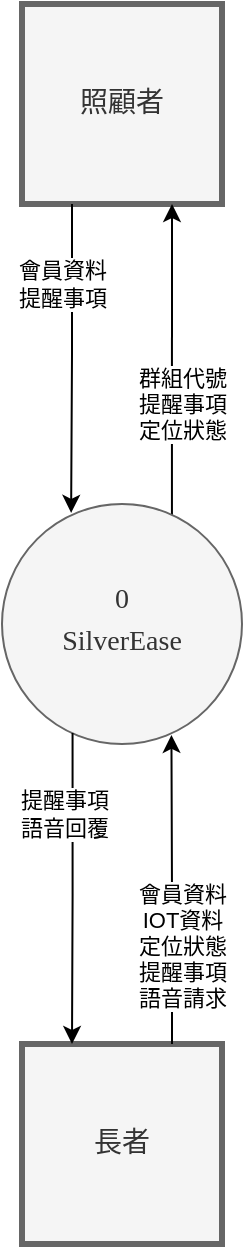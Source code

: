 <mxfile version="24.3.1" type="github" pages="2">
  <diagram name="第 1 页" id="uWhcbxX0WI0a9IPNEBtu">
    <mxGraphModel dx="770" dy="441" grid="1" gridSize="10" guides="1" tooltips="1" connect="1" arrows="1" fold="1" page="1" pageScale="1" pageWidth="827" pageHeight="1169" math="0" shadow="0">
      <root>
        <mxCell id="0" />
        <mxCell id="1" parent="0" />
        <mxCell id="uvgSblhkvpiHy0rgyIWD-2" value="&lt;div style=&quot;padding-bottom: 0px;&quot;&gt;&lt;span style=&quot;font-size: 14px; font-family: &amp;quot;Noto Sans TC&amp;quot;; background-color: initial;&quot;&gt;照顧者&lt;/span&gt;&lt;/div&gt;" style="html=1;dashed=0;whiteSpace=wrap;strokeWidth=3;fillColor=#f5f5f5;fontColor=#333333;strokeColor=#666666;align=center;" vertex="1" parent="1">
          <mxGeometry x="390" y="190" width="100" height="100" as="geometry" />
        </mxCell>
        <mxCell id="uvgSblhkvpiHy0rgyIWD-7" style="edgeStyle=orthogonalEdgeStyle;rounded=0;orthogonalLoop=1;jettySize=auto;html=1;entryX=0.75;entryY=1;entryDx=0;entryDy=0;exitX=0.708;exitY=0.083;exitDx=0;exitDy=0;exitPerimeter=0;" edge="1" parent="1" source="uvgSblhkvpiHy0rgyIWD-6" target="uvgSblhkvpiHy0rgyIWD-2">
          <mxGeometry relative="1" as="geometry">
            <mxPoint x="459" y="410" as="sourcePoint" />
            <mxPoint x="466" y="290" as="targetPoint" />
            <Array as="points" />
          </mxGeometry>
        </mxCell>
        <mxCell id="uvgSblhkvpiHy0rgyIWD-15" value="群組代號&#xa;提醒事項&#xa;定位狀態" style="edgeLabel;html=1;align=center;verticalAlign=middle;resizable=0;points=[];" vertex="1" connectable="0" parent="uvgSblhkvpiHy0rgyIWD-7">
          <mxGeometry x="-0.019" y="2" relative="1" as="geometry">
            <mxPoint x="7" y="18" as="offset" />
          </mxGeometry>
        </mxCell>
        <mxCell id="uvgSblhkvpiHy0rgyIWD-9" style="edgeStyle=orthogonalEdgeStyle;rounded=0;orthogonalLoop=1;jettySize=auto;html=1;entryX=0.288;entryY=0.037;entryDx=0;entryDy=0;exitX=0.25;exitY=1;exitDx=0;exitDy=0;curved=0;flowAnimation=0;entryPerimeter=0;" edge="1" parent="1" source="uvgSblhkvpiHy0rgyIWD-2" target="uvgSblhkvpiHy0rgyIWD-6">
          <mxGeometry relative="1" as="geometry" />
        </mxCell>
        <mxCell id="uvgSblhkvpiHy0rgyIWD-13" value="會員資料&#xa;提醒事項" style="edgeLabel;html=1;align=center;verticalAlign=middle;resizable=0;points=[];spacing=2;labelPosition=center;verticalLabelPosition=middle;spacingLeft=0;spacingBottom=0;spacingRight=0;" vertex="1" connectable="0" parent="uvgSblhkvpiHy0rgyIWD-9">
          <mxGeometry x="-0.358" y="2" relative="1" as="geometry">
            <mxPoint x="-7" y="-10" as="offset" />
          </mxGeometry>
        </mxCell>
        <mxCell id="uvgSblhkvpiHy0rgyIWD-6" value="0&lt;div style=&quot;line-height: 180%;&quot;&gt;SilverEase&lt;/div&gt;" style="shape=ellipse;html=1;dashed=0;whiteSpace=wrap;perimeter=ellipsePerimeter;fillColor=#f5f5f5;fontColor=#333333;strokeColor=#666666;fontFamily=Noto Sans TC;fontSource=https%3A%2F%2Ffonts.googleapis.com%2Fcss%3Ffamily%3DNoto%2BSans%2BTC;fontSize=14;" vertex="1" parent="1">
          <mxGeometry x="380" y="440" width="120" height="120" as="geometry" />
        </mxCell>
        <mxCell id="uvgSblhkvpiHy0rgyIWD-16" value="&lt;div style=&quot;padding-bottom: 0px;&quot;&gt;&lt;font face=&quot;Noto Sans TC&quot;&gt;&lt;span style=&quot;font-size: 14px;&quot;&gt;長者&lt;/span&gt;&lt;/font&gt;&lt;/div&gt;" style="html=1;dashed=0;whiteSpace=wrap;strokeWidth=3;fillColor=#f5f5f5;fontColor=#333333;strokeColor=#666666;align=center;" vertex="1" parent="1">
          <mxGeometry x="390" y="710" width="100" height="100" as="geometry" />
        </mxCell>
        <mxCell id="uvgSblhkvpiHy0rgyIWD-17" style="edgeStyle=orthogonalEdgeStyle;rounded=0;orthogonalLoop=1;jettySize=auto;html=1;entryX=0.25;entryY=0;entryDx=0;entryDy=0;exitX=0.294;exitY=0.954;exitDx=0;exitDy=0;curved=0;flowAnimation=0;exitPerimeter=0;" edge="1" parent="1" source="uvgSblhkvpiHy0rgyIWD-6" target="uvgSblhkvpiHy0rgyIWD-16">
          <mxGeometry relative="1" as="geometry">
            <mxPoint x="414.76" y="560.04" as="sourcePoint" />
            <mxPoint x="414.76" y="714.04" as="targetPoint" />
          </mxGeometry>
        </mxCell>
        <mxCell id="uvgSblhkvpiHy0rgyIWD-18" value="提醒事項&#xa;語音回覆" style="edgeLabel;html=1;align=center;verticalAlign=middle;resizable=0;points=[];spacing=2;labelPosition=center;verticalLabelPosition=middle;spacingLeft=0;spacingBottom=0;spacingRight=0;" vertex="1" connectable="0" parent="uvgSblhkvpiHy0rgyIWD-17">
          <mxGeometry x="-0.358" y="2" relative="1" as="geometry">
            <mxPoint x="-7" y="-10" as="offset" />
          </mxGeometry>
        </mxCell>
        <mxCell id="uvgSblhkvpiHy0rgyIWD-19" style="edgeStyle=orthogonalEdgeStyle;rounded=0;orthogonalLoop=1;jettySize=auto;html=1;entryX=0.706;entryY=0.962;entryDx=0;entryDy=0;entryPerimeter=0;exitX=0.75;exitY=0;exitDx=0;exitDy=0;" edge="1" parent="1" source="uvgSblhkvpiHy0rgyIWD-16" target="uvgSblhkvpiHy0rgyIWD-6">
          <mxGeometry relative="1" as="geometry">
            <mxPoint x="464" y="730" as="sourcePoint" />
            <mxPoint x="464.76" y="560.04" as="targetPoint" />
            <Array as="points" />
          </mxGeometry>
        </mxCell>
        <mxCell id="uvgSblhkvpiHy0rgyIWD-20" value="會員資料&#xa;IOT資料&#xa;定位狀態&#xa;提醒事項&#xa;語音請求" style="edgeLabel;html=1;align=center;verticalAlign=middle;resizable=0;points=[];" vertex="1" connectable="0" parent="uvgSblhkvpiHy0rgyIWD-19">
          <mxGeometry x="-0.019" y="2" relative="1" as="geometry">
            <mxPoint x="7" y="26" as="offset" />
          </mxGeometry>
        </mxCell>
      </root>
    </mxGraphModel>
  </diagram>
  <diagram id="0TkesjUFlSomgJLypFSy" name="第 2 页">
    <mxGraphModel dx="1386" dy="793" grid="1" gridSize="10" guides="1" tooltips="1" connect="1" arrows="1" fold="1" page="1" pageScale="1" pageWidth="827" pageHeight="1169" math="0" shadow="0">
      <root>
        <mxCell id="0" />
        <mxCell id="1" parent="0" />
      </root>
    </mxGraphModel>
  </diagram>
</mxfile>
